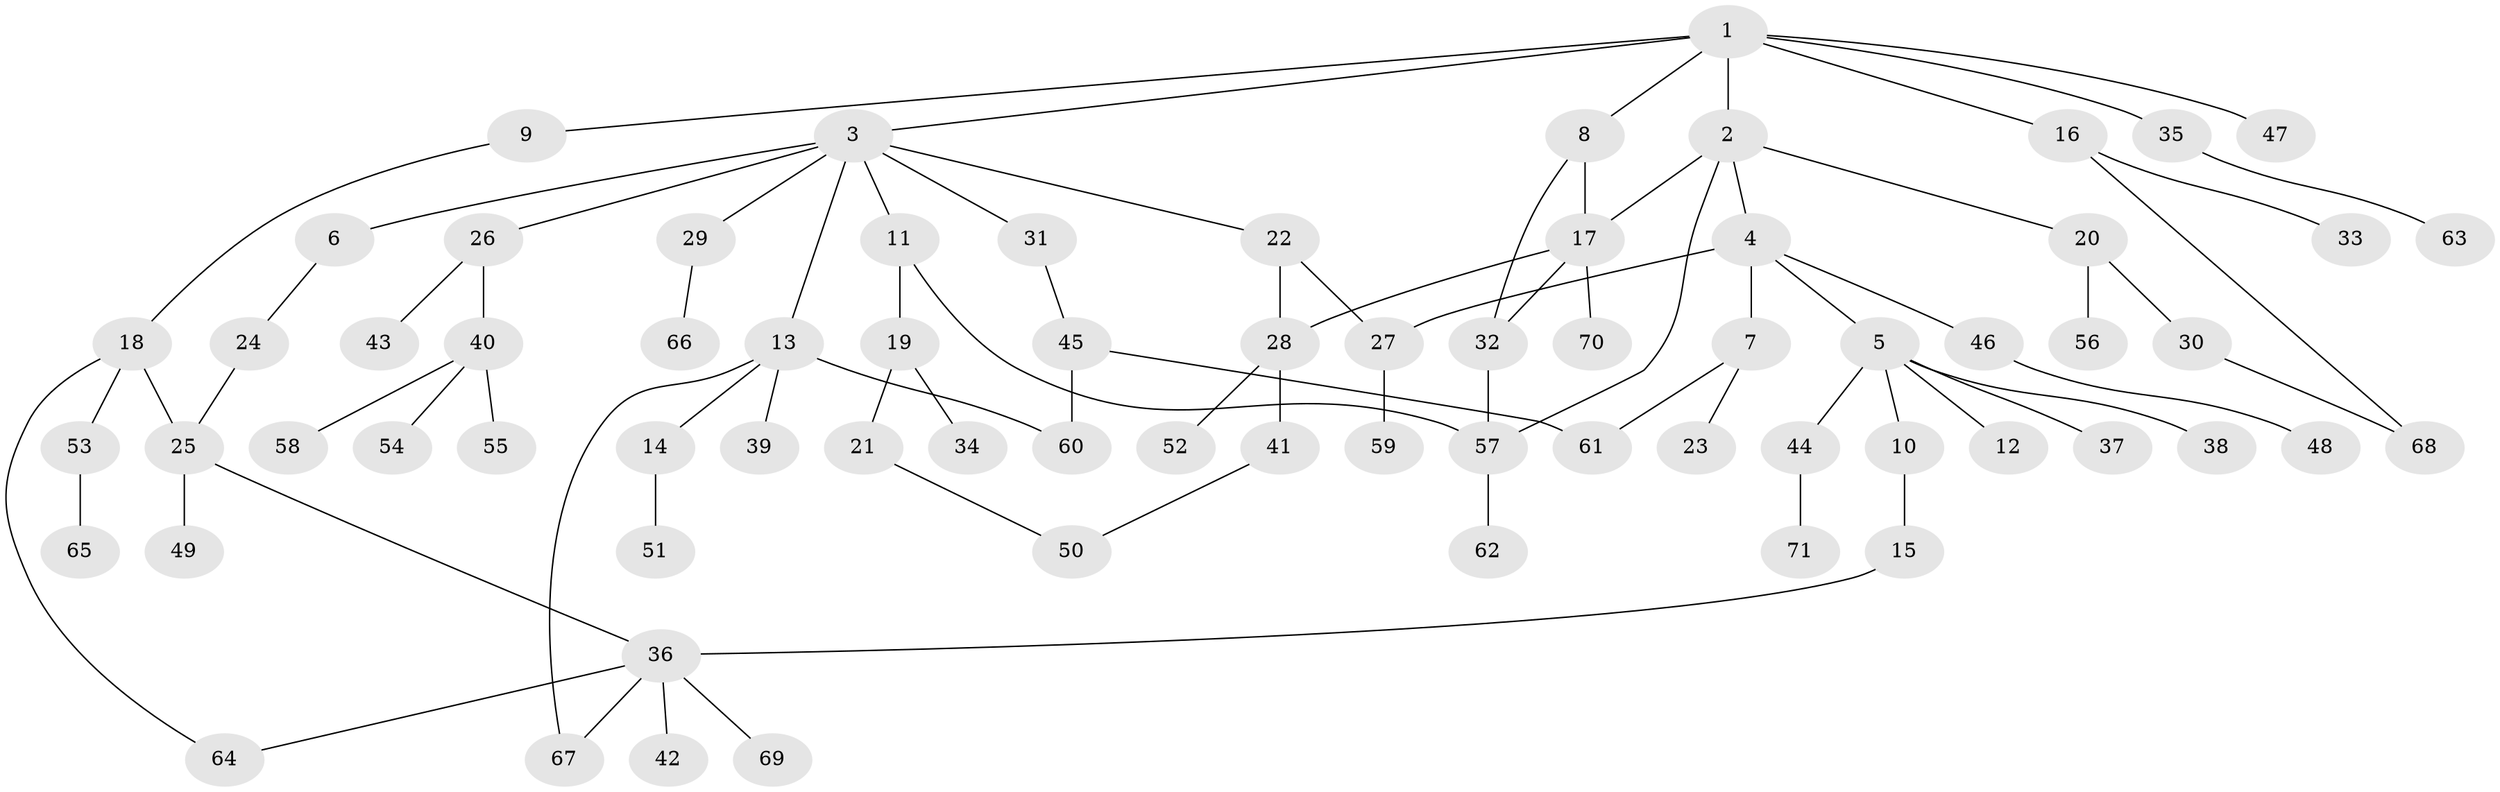 // coarse degree distribution, {2: 0.3469387755102041, 8: 0.02040816326530612, 4: 0.08163265306122448, 3: 0.061224489795918366, 1: 0.3877551020408163, 7: 0.02040816326530612, 5: 0.061224489795918366, 10: 0.02040816326530612}
// Generated by graph-tools (version 1.1) at 2025/44/03/04/25 21:44:37]
// undirected, 71 vertices, 84 edges
graph export_dot {
graph [start="1"]
  node [color=gray90,style=filled];
  1;
  2;
  3;
  4;
  5;
  6;
  7;
  8;
  9;
  10;
  11;
  12;
  13;
  14;
  15;
  16;
  17;
  18;
  19;
  20;
  21;
  22;
  23;
  24;
  25;
  26;
  27;
  28;
  29;
  30;
  31;
  32;
  33;
  34;
  35;
  36;
  37;
  38;
  39;
  40;
  41;
  42;
  43;
  44;
  45;
  46;
  47;
  48;
  49;
  50;
  51;
  52;
  53;
  54;
  55;
  56;
  57;
  58;
  59;
  60;
  61;
  62;
  63;
  64;
  65;
  66;
  67;
  68;
  69;
  70;
  71;
  1 -- 2;
  1 -- 3;
  1 -- 8;
  1 -- 9;
  1 -- 16;
  1 -- 35;
  1 -- 47;
  2 -- 4;
  2 -- 17;
  2 -- 20;
  2 -- 57;
  3 -- 6;
  3 -- 11;
  3 -- 13;
  3 -- 22;
  3 -- 26;
  3 -- 29;
  3 -- 31;
  4 -- 5;
  4 -- 7;
  4 -- 46;
  4 -- 27;
  5 -- 10;
  5 -- 12;
  5 -- 37;
  5 -- 38;
  5 -- 44;
  6 -- 24;
  7 -- 23;
  7 -- 61;
  8 -- 17;
  8 -- 32;
  9 -- 18;
  10 -- 15;
  11 -- 19;
  11 -- 57;
  13 -- 14;
  13 -- 39;
  13 -- 60;
  13 -- 67;
  14 -- 51;
  15 -- 36;
  16 -- 33;
  16 -- 68;
  17 -- 32;
  17 -- 70;
  17 -- 28;
  18 -- 53;
  18 -- 64;
  18 -- 25;
  19 -- 21;
  19 -- 34;
  20 -- 30;
  20 -- 56;
  21 -- 50;
  22 -- 27;
  22 -- 28;
  24 -- 25;
  25 -- 49;
  25 -- 36;
  26 -- 40;
  26 -- 43;
  27 -- 59;
  28 -- 41;
  28 -- 52;
  29 -- 66;
  30 -- 68;
  31 -- 45;
  32 -- 57;
  35 -- 63;
  36 -- 42;
  36 -- 64;
  36 -- 69;
  36 -- 67;
  40 -- 54;
  40 -- 55;
  40 -- 58;
  41 -- 50;
  44 -- 71;
  45 -- 60;
  45 -- 61;
  46 -- 48;
  53 -- 65;
  57 -- 62;
}

